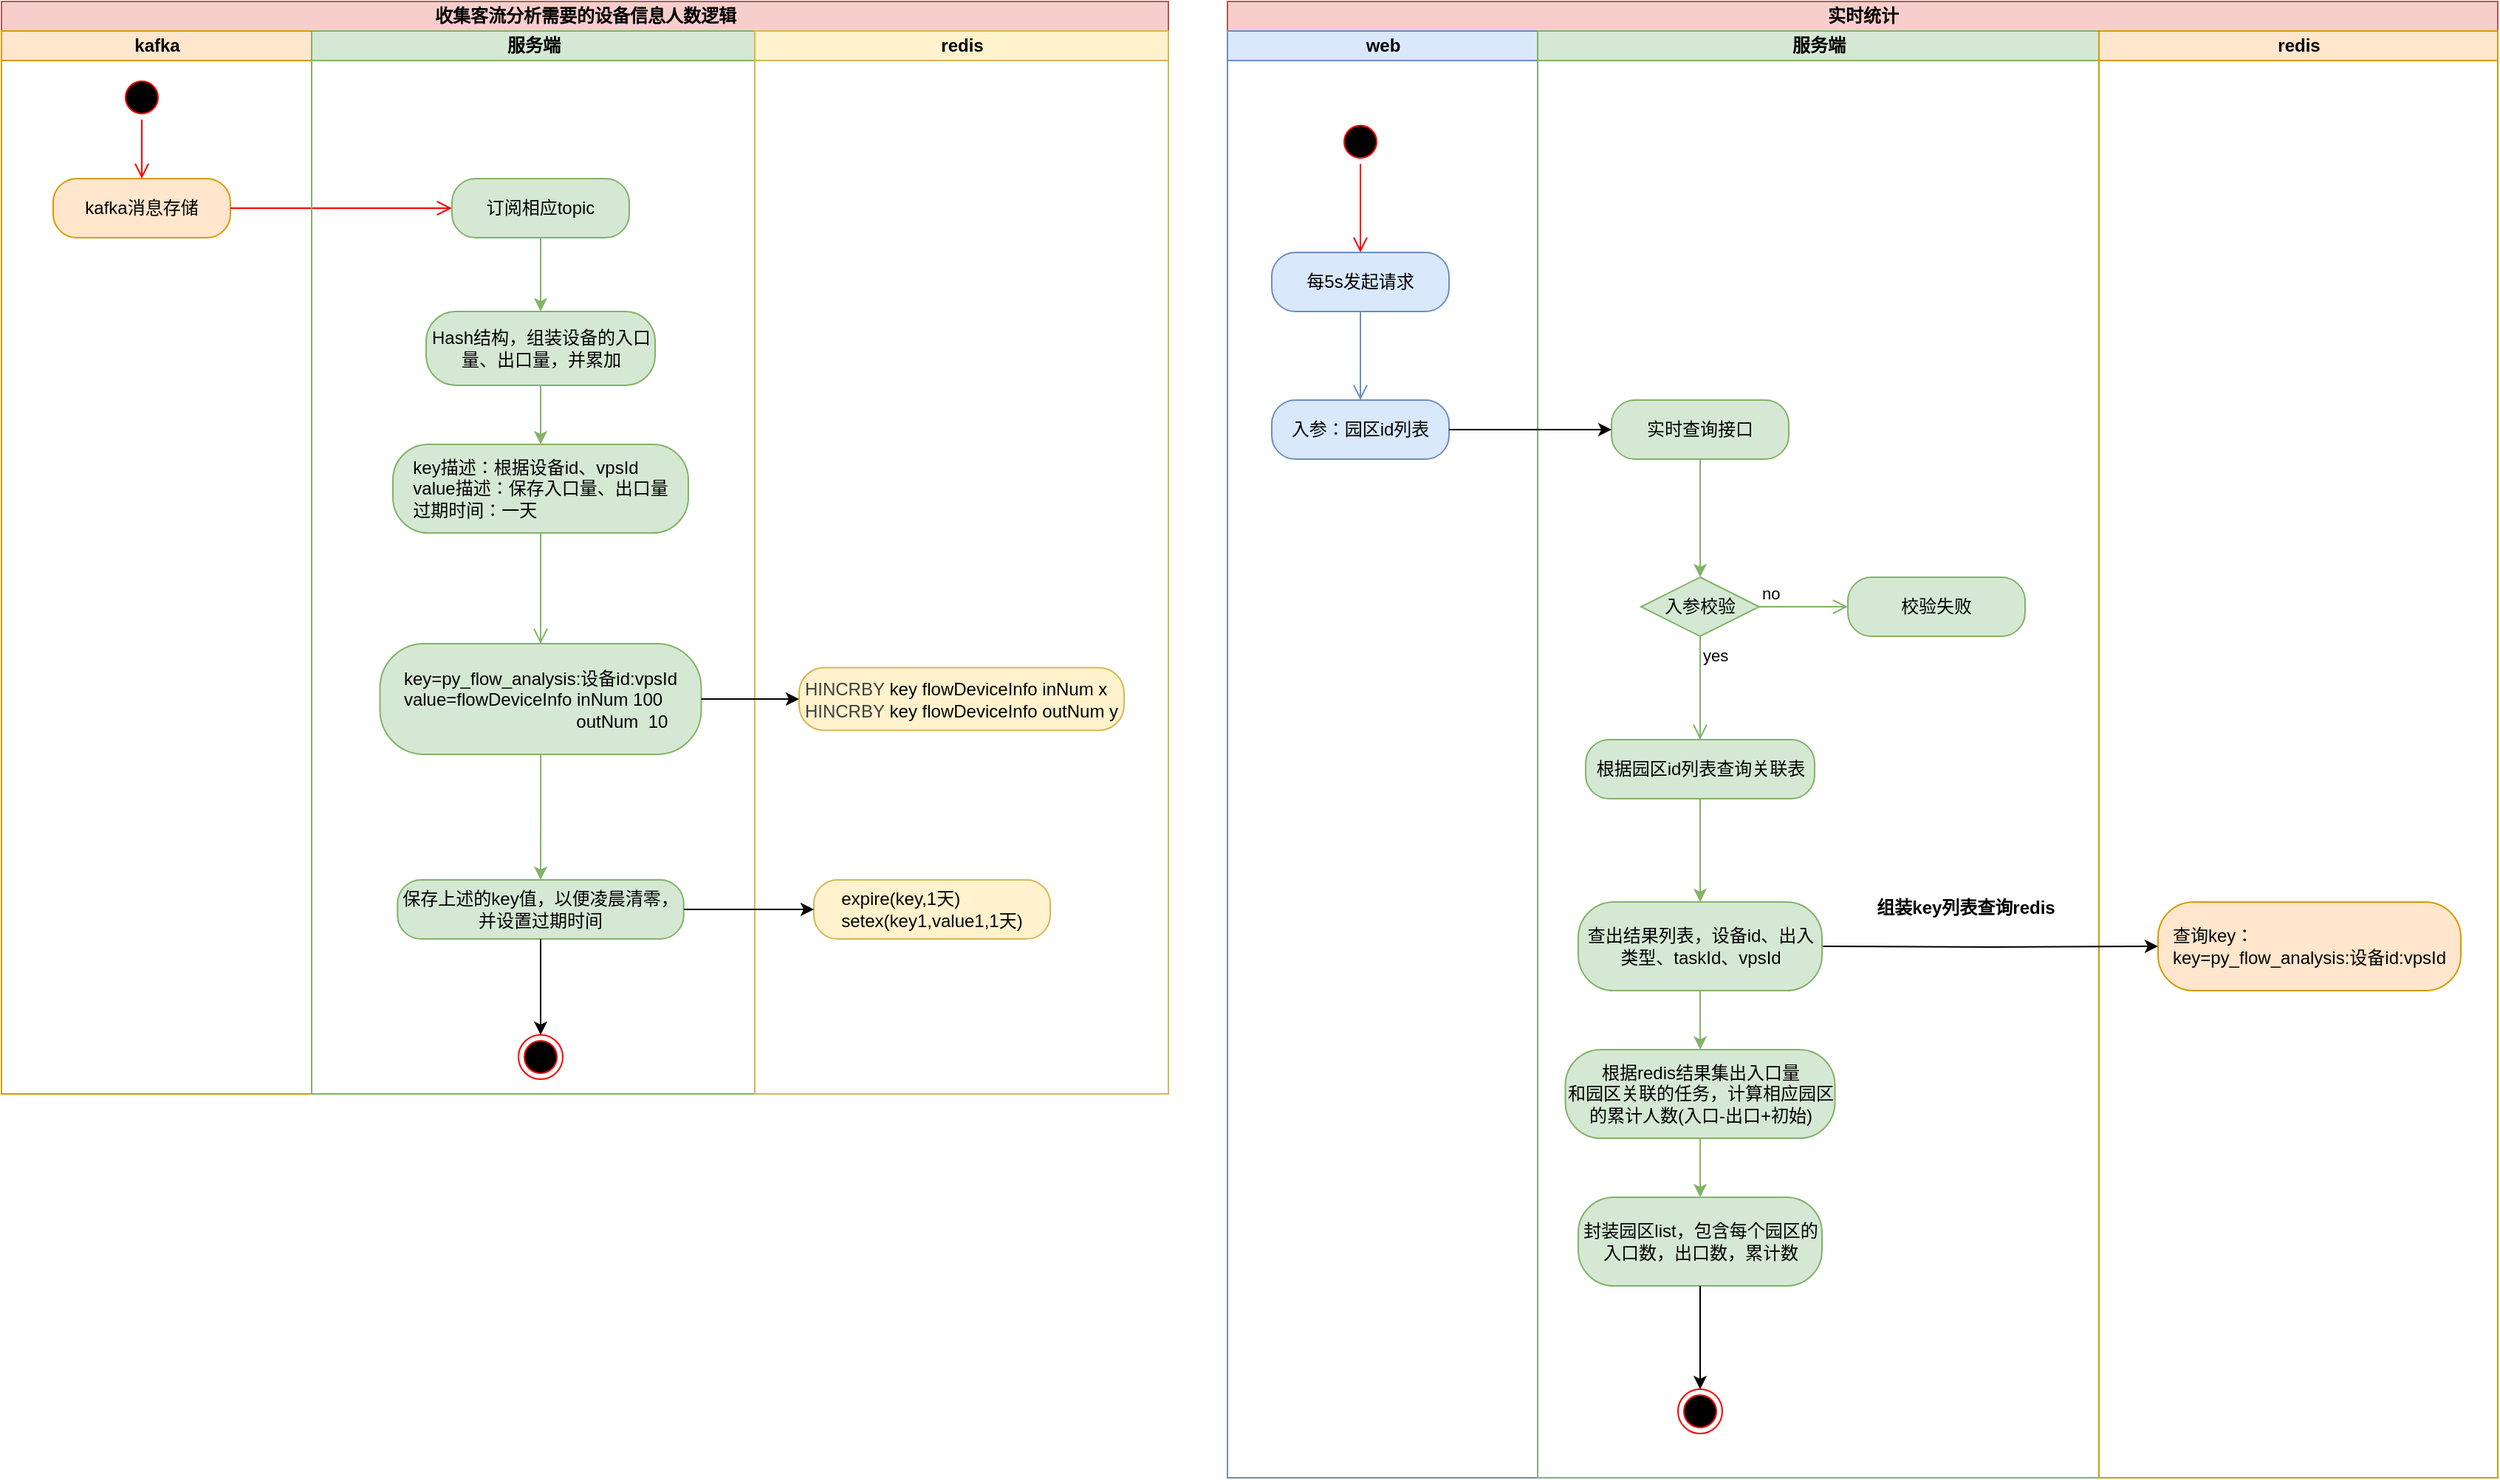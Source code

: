 <mxfile version="14.6.1" type="github">
  <diagram id="qJl6L_b8eQOdMOk2-5cf" name="Page-1">
    <mxGraphModel dx="2692" dy="547" grid="1" gridSize="10" guides="1" tooltips="1" connect="1" arrows="1" fold="1" page="1" pageScale="1" pageWidth="827" pageHeight="1169" math="0" shadow="0">
      <root>
        <mxCell id="0" />
        <mxCell id="1" parent="0" />
        <mxCell id="-hgWHhxbQMnMu8cg0Kyq-1" value="实时统计" style="swimlane;html=1;childLayout=stackLayout;resizeParent=1;resizeParentMax=0;startSize=20;fillColor=#f8cecc;strokeColor=#b85450;" parent="1" vertex="1">
          <mxGeometry x="-170" y="40" width="860" height="1000" as="geometry" />
        </mxCell>
        <mxCell id="-hgWHhxbQMnMu8cg0Kyq-2" value="web" style="swimlane;html=1;startSize=20;fillColor=#dae8fc;strokeColor=#6c8ebf;" parent="-hgWHhxbQMnMu8cg0Kyq-1" vertex="1">
          <mxGeometry y="20" width="210" height="980" as="geometry" />
        </mxCell>
        <mxCell id="-hgWHhxbQMnMu8cg0Kyq-5" value="" style="ellipse;html=1;shape=startState;fillColor=#000000;strokeColor=#ff0000;" parent="-hgWHhxbQMnMu8cg0Kyq-2" vertex="1">
          <mxGeometry x="75" y="60" width="30" height="30" as="geometry" />
        </mxCell>
        <mxCell id="-hgWHhxbQMnMu8cg0Kyq-6" value="" style="edgeStyle=orthogonalEdgeStyle;html=1;verticalAlign=bottom;endArrow=open;endSize=8;strokeColor=#ff0000;" parent="-hgWHhxbQMnMu8cg0Kyq-2" source="-hgWHhxbQMnMu8cg0Kyq-5" edge="1">
          <mxGeometry relative="1" as="geometry">
            <mxPoint x="90" y="150" as="targetPoint" />
          </mxGeometry>
        </mxCell>
        <mxCell id="-hgWHhxbQMnMu8cg0Kyq-8" value="每5s发起请求" style="rounded=1;whiteSpace=wrap;html=1;arcSize=40;fillColor=#dae8fc;strokeColor=#6c8ebf;" parent="-hgWHhxbQMnMu8cg0Kyq-2" vertex="1">
          <mxGeometry x="30" y="150" width="120" height="40" as="geometry" />
        </mxCell>
        <mxCell id="-hgWHhxbQMnMu8cg0Kyq-10" value="入参：园区id列表" style="rounded=1;whiteSpace=wrap;html=1;arcSize=40;fillColor=#dae8fc;strokeColor=#6c8ebf;" parent="-hgWHhxbQMnMu8cg0Kyq-2" vertex="1">
          <mxGeometry x="30.0" y="250.0" width="120" height="40" as="geometry" />
        </mxCell>
        <mxCell id="-hgWHhxbQMnMu8cg0Kyq-9" value="" style="edgeStyle=orthogonalEdgeStyle;html=1;verticalAlign=bottom;endArrow=open;endSize=8;strokeColor=#6c8ebf;fillColor=#dae8fc;" parent="-hgWHhxbQMnMu8cg0Kyq-2" source="-hgWHhxbQMnMu8cg0Kyq-8" target="-hgWHhxbQMnMu8cg0Kyq-10" edge="1">
          <mxGeometry relative="1" as="geometry">
            <mxPoint x="70" y="270" as="targetPoint" />
          </mxGeometry>
        </mxCell>
        <mxCell id="-hgWHhxbQMnMu8cg0Kyq-3" value="服务端" style="swimlane;html=1;startSize=20;fillColor=#d5e8d4;strokeColor=#82b366;" parent="-hgWHhxbQMnMu8cg0Kyq-1" vertex="1">
          <mxGeometry x="210" y="20" width="380" height="980" as="geometry" />
        </mxCell>
        <mxCell id="-hgWHhxbQMnMu8cg0Kyq-21" value="实时查询接口" style="rounded=1;whiteSpace=wrap;html=1;arcSize=40;fillColor=#d5e8d4;strokeColor=#82b366;" parent="-hgWHhxbQMnMu8cg0Kyq-3" vertex="1">
          <mxGeometry x="50.0" y="250.0" width="120" height="40" as="geometry" />
        </mxCell>
        <mxCell id="-hgWHhxbQMnMu8cg0Kyq-27" value="入参校验" style="rhombus;whiteSpace=wrap;html=1;fillColor=#d5e8d4;strokeColor=#82b366;" parent="-hgWHhxbQMnMu8cg0Kyq-3" vertex="1">
          <mxGeometry x="70" y="370" width="80" height="40" as="geometry" />
        </mxCell>
        <mxCell id="-hgWHhxbQMnMu8cg0Kyq-28" value="no" style="edgeStyle=orthogonalEdgeStyle;html=1;align=left;verticalAlign=bottom;endArrow=open;endSize=8;strokeColor=#82b366;fillColor=#d5e8d4;" parent="-hgWHhxbQMnMu8cg0Kyq-3" source="-hgWHhxbQMnMu8cg0Kyq-27" edge="1">
          <mxGeometry x="-1" relative="1" as="geometry">
            <mxPoint x="210" y="390" as="targetPoint" />
          </mxGeometry>
        </mxCell>
        <mxCell id="-hgWHhxbQMnMu8cg0Kyq-29" value="yes" style="edgeStyle=orthogonalEdgeStyle;html=1;align=left;verticalAlign=top;endArrow=open;endSize=8;strokeColor=#82b366;entryX=0.5;entryY=0;entryDx=0;entryDy=0;fillColor=#d5e8d4;" parent="-hgWHhxbQMnMu8cg0Kyq-3" source="-hgWHhxbQMnMu8cg0Kyq-27" target="-hgWHhxbQMnMu8cg0Kyq-32" edge="1">
          <mxGeometry x="-1" relative="1" as="geometry">
            <mxPoint x="110" y="470" as="targetPoint" />
          </mxGeometry>
        </mxCell>
        <mxCell id="-hgWHhxbQMnMu8cg0Kyq-30" value="校验失败" style="rounded=1;whiteSpace=wrap;html=1;arcSize=40;fillColor=#d5e8d4;strokeColor=#82b366;" parent="-hgWHhxbQMnMu8cg0Kyq-3" vertex="1">
          <mxGeometry x="210" y="370" width="120" height="40" as="geometry" />
        </mxCell>
        <mxCell id="-hgWHhxbQMnMu8cg0Kyq-32" value="根据园区id列表查询关联表" style="rounded=1;whiteSpace=wrap;html=1;arcSize=40;fillColor=#d5e8d4;strokeColor=#82b366;" parent="-hgWHhxbQMnMu8cg0Kyq-3" vertex="1">
          <mxGeometry x="32.5" y="480" width="155" height="40" as="geometry" />
        </mxCell>
        <mxCell id="-hgWHhxbQMnMu8cg0Kyq-37" value="查出结果列表，设备id、出入类型、taskId、vpsId" style="rounded=1;whiteSpace=wrap;html=1;arcSize=40;fillColor=#d5e8d4;strokeColor=#82b366;" parent="-hgWHhxbQMnMu8cg0Kyq-3" vertex="1">
          <mxGeometry x="27.5" y="590" width="165" height="60" as="geometry" />
        </mxCell>
        <mxCell id="-hgWHhxbQMnMu8cg0Kyq-38" value="" style="edgeStyle=orthogonalEdgeStyle;rounded=0;orthogonalLoop=1;jettySize=auto;html=1;fillColor=#d5e8d4;strokeColor=#82b366;" parent="-hgWHhxbQMnMu8cg0Kyq-3" source="-hgWHhxbQMnMu8cg0Kyq-32" target="-hgWHhxbQMnMu8cg0Kyq-37" edge="1">
          <mxGeometry relative="1" as="geometry" />
        </mxCell>
        <mxCell id="-hgWHhxbQMnMu8cg0Kyq-92" value="组装key列表查询redis" style="text;align=center;fontStyle=1;verticalAlign=middle;spacingLeft=3;spacingRight=3;strokeColor=none;rotatable=0;points=[[0,0.5],[1,0.5]];portConstraint=eastwest;" parent="-hgWHhxbQMnMu8cg0Kyq-3" vertex="1">
          <mxGeometry x="250" y="580" width="80" height="26" as="geometry" />
        </mxCell>
        <mxCell id="-hgWHhxbQMnMu8cg0Kyq-95" value="封装园区list，包含每个园区的入口数，出口数，累计数" style="rounded=1;whiteSpace=wrap;html=1;arcSize=40;fillColor=#d5e8d4;strokeColor=#82b366;" parent="-hgWHhxbQMnMu8cg0Kyq-3" vertex="1">
          <mxGeometry x="27.5" y="790" width="165" height="60" as="geometry" />
        </mxCell>
        <mxCell id="-hgWHhxbQMnMu8cg0Kyq-99" value="" style="ellipse;html=1;shape=endState;fillColor=#000000;strokeColor=#ff0000;" parent="-hgWHhxbQMnMu8cg0Kyq-3" vertex="1">
          <mxGeometry x="95" y="920" width="30" height="30" as="geometry" />
        </mxCell>
        <mxCell id="-hgWHhxbQMnMu8cg0Kyq-4" value="redis" style="swimlane;html=1;startSize=20;fillColor=#ffe6cc;strokeColor=#d79b00;" parent="-hgWHhxbQMnMu8cg0Kyq-1" vertex="1">
          <mxGeometry x="590" y="20" width="270" height="980" as="geometry">
            <mxRectangle x="240" y="20" width="30" height="460" as="alternateBounds" />
          </mxGeometry>
        </mxCell>
        <mxCell id="-hgWHhxbQMnMu8cg0Kyq-34" value="&lt;div style=&quot;text-align: left&quot;&gt;查询key：&lt;/div&gt;&lt;span style=&quot;text-align: left&quot;&gt;key=py_flow_analysis:设备id:vpsId&lt;/span&gt;" style="rounded=1;whiteSpace=wrap;html=1;arcSize=40;fillColor=#ffe6cc;strokeColor=#d79b00;" parent="-hgWHhxbQMnMu8cg0Kyq-4" vertex="1">
          <mxGeometry x="40" y="590" width="205" height="60" as="geometry" />
        </mxCell>
        <mxCell id="-hgWHhxbQMnMu8cg0Kyq-22" value="" style="edgeStyle=orthogonalEdgeStyle;rounded=0;orthogonalLoop=1;jettySize=auto;html=1;" parent="-hgWHhxbQMnMu8cg0Kyq-1" source="-hgWHhxbQMnMu8cg0Kyq-10" target="-hgWHhxbQMnMu8cg0Kyq-21" edge="1">
          <mxGeometry relative="1" as="geometry" />
        </mxCell>
        <mxCell id="-hgWHhxbQMnMu8cg0Kyq-35" value="" style="edgeStyle=orthogonalEdgeStyle;rounded=0;orthogonalLoop=1;jettySize=auto;html=1;" parent="-hgWHhxbQMnMu8cg0Kyq-1" target="-hgWHhxbQMnMu8cg0Kyq-34" edge="1">
          <mxGeometry relative="1" as="geometry">
            <mxPoint x="403" y="640" as="sourcePoint" />
          </mxGeometry>
        </mxCell>
        <mxCell id="-hgWHhxbQMnMu8cg0Kyq-26" value="" style="edgeStyle=orthogonalEdgeStyle;rounded=0;orthogonalLoop=1;jettySize=auto;html=1;fillColor=#d5e8d4;strokeColor=#82b366;" parent="1" source="-hgWHhxbQMnMu8cg0Kyq-21" edge="1">
          <mxGeometry relative="1" as="geometry">
            <mxPoint x="150" y="430" as="targetPoint" />
          </mxGeometry>
        </mxCell>
        <mxCell id="-hgWHhxbQMnMu8cg0Kyq-43" value="收集客流分析需要的设备信息人数逻辑" style="swimlane;html=1;childLayout=stackLayout;resizeParent=1;resizeParentMax=0;startSize=20;fillColor=#f8cecc;strokeColor=#b85450;" parent="1" vertex="1">
          <mxGeometry x="-1000" y="40" width="790" height="740" as="geometry" />
        </mxCell>
        <mxCell id="-hgWHhxbQMnMu8cg0Kyq-50" value="kafka" style="swimlane;html=1;startSize=20;fillColor=#ffe6cc;strokeColor=#d79b00;" parent="-hgWHhxbQMnMu8cg0Kyq-43" vertex="1">
          <mxGeometry y="20" width="210" height="720" as="geometry" />
        </mxCell>
        <mxCell id="-hgWHhxbQMnMu8cg0Kyq-69" value="kafka消息存储" style="rounded=1;whiteSpace=wrap;html=1;arcSize=40;fillColor=#ffe6cc;strokeColor=#d79b00;" parent="-hgWHhxbQMnMu8cg0Kyq-50" vertex="1">
          <mxGeometry x="35" y="100" width="120" height="40" as="geometry" />
        </mxCell>
        <mxCell id="-hgWHhxbQMnMu8cg0Kyq-79" value="" style="ellipse;html=1;shape=startState;fillColor=#000000;strokeColor=#ff0000;" parent="-hgWHhxbQMnMu8cg0Kyq-50" vertex="1">
          <mxGeometry x="80" y="30" width="30" height="30" as="geometry" />
        </mxCell>
        <mxCell id="-hgWHhxbQMnMu8cg0Kyq-80" value="" style="edgeStyle=orthogonalEdgeStyle;html=1;verticalAlign=bottom;endArrow=open;endSize=8;strokeColor=#ff0000;entryX=0.5;entryY=0;entryDx=0;entryDy=0;" parent="-hgWHhxbQMnMu8cg0Kyq-50" source="-hgWHhxbQMnMu8cg0Kyq-79" target="-hgWHhxbQMnMu8cg0Kyq-69" edge="1">
          <mxGeometry relative="1" as="geometry">
            <mxPoint x="95" y="120" as="targetPoint" />
          </mxGeometry>
        </mxCell>
        <mxCell id="-hgWHhxbQMnMu8cg0Kyq-70" value="" style="edgeStyle=orthogonalEdgeStyle;html=1;verticalAlign=bottom;endArrow=open;endSize=8;strokeColor=#ff0000;" parent="-hgWHhxbQMnMu8cg0Kyq-43" source="-hgWHhxbQMnMu8cg0Kyq-69" target="-hgWHhxbQMnMu8cg0Kyq-71" edge="1">
          <mxGeometry relative="1" as="geometry">
            <mxPoint x="510" y="140" as="targetPoint" />
          </mxGeometry>
        </mxCell>
        <mxCell id="-hgWHhxbQMnMu8cg0Kyq-60" value="服务端" style="swimlane;html=1;startSize=20;fillColor=#d5e8d4;strokeColor=#82b366;" parent="-hgWHhxbQMnMu8cg0Kyq-43" vertex="1">
          <mxGeometry x="210" y="20" width="300" height="720" as="geometry">
            <mxRectangle x="240" y="20" width="30" height="460" as="alternateBounds" />
          </mxGeometry>
        </mxCell>
        <mxCell id="-hgWHhxbQMnMu8cg0Kyq-61" value="&lt;div style=&quot;text-align: left&quot;&gt;&lt;span&gt;key=py_flow_analysis:设备id:vpsId&lt;/span&gt;&lt;br&gt;&lt;/div&gt;&lt;div style=&quot;text-align: left&quot;&gt;&lt;span&gt;value=flowDeviceInfo inNum 100&lt;/span&gt;&lt;/div&gt;&lt;div style=&quot;text-align: left&quot;&gt;&lt;span&gt;&amp;nbsp; &amp;nbsp; &amp;nbsp; &amp;nbsp; &amp;nbsp; &amp;nbsp; &amp;nbsp; &amp;nbsp; &amp;nbsp; &amp;nbsp; &amp;nbsp; &amp;nbsp; &amp;nbsp; &amp;nbsp; &amp;nbsp; &amp;nbsp; &amp;nbsp; &amp;nbsp;outNum&amp;nbsp; 10&lt;br&gt;&lt;/span&gt;&lt;/div&gt;" style="rounded=1;whiteSpace=wrap;html=1;arcSize=40;fillColor=#d5e8d4;strokeColor=#82b366;" parent="-hgWHhxbQMnMu8cg0Kyq-60" vertex="1">
          <mxGeometry x="46.25" y="415" width="217.5" height="75" as="geometry" />
        </mxCell>
        <mxCell id="-hgWHhxbQMnMu8cg0Kyq-63" value="" style="edgeStyle=orthogonalEdgeStyle;html=1;verticalAlign=bottom;endArrow=open;endSize=8;strokeColor=#82b366;entryX=0.5;entryY=0;entryDx=0;entryDy=0;exitX=0.5;exitY=1;exitDx=0;exitDy=0;fillColor=#d5e8d4;" parent="-hgWHhxbQMnMu8cg0Kyq-60" source="-hgWHhxbQMnMu8cg0Kyq-74" target="-hgWHhxbQMnMu8cg0Kyq-61" edge="1">
          <mxGeometry relative="1" as="geometry">
            <mxPoint x="162.5" y="520" as="targetPoint" />
            <mxPoint x="162.5" y="490.0" as="sourcePoint" />
          </mxGeometry>
        </mxCell>
        <mxCell id="-hgWHhxbQMnMu8cg0Kyq-74" value="&lt;div style=&quot;text-align: left&quot;&gt;key描述：根据设备id、vpsId&lt;/div&gt;&lt;span&gt;&lt;div style=&quot;text-align: left&quot;&gt;value描述：保存入口量、出口量&lt;/div&gt;&lt;div style=&quot;text-align: left&quot;&gt;过期时间：一天&lt;/div&gt;&lt;/span&gt;" style="rounded=1;whiteSpace=wrap;html=1;arcSize=40;fillColor=#d5e8d4;strokeColor=#82b366;" parent="-hgWHhxbQMnMu8cg0Kyq-60" vertex="1">
          <mxGeometry x="55" y="280" width="200" height="60" as="geometry" />
        </mxCell>
        <mxCell id="-hgWHhxbQMnMu8cg0Kyq-71" value="订阅相应topic" style="rounded=1;whiteSpace=wrap;html=1;arcSize=40;fillColor=#d5e8d4;strokeColor=#82b366;" parent="-hgWHhxbQMnMu8cg0Kyq-60" vertex="1">
          <mxGeometry x="95" y="100" width="120" height="40" as="geometry" />
        </mxCell>
        <mxCell id="-hgWHhxbQMnMu8cg0Kyq-72" value="&lt;span style=&quot;text-align: left&quot;&gt;Hash结构，&lt;/span&gt;组装设备的入口量、出口量，并累加" style="rounded=1;whiteSpace=wrap;html=1;arcSize=40;fillColor=#d5e8d4;strokeColor=#82b366;" parent="-hgWHhxbQMnMu8cg0Kyq-60" vertex="1">
          <mxGeometry x="77.51" y="190" width="155" height="50" as="geometry" />
        </mxCell>
        <mxCell id="-hgWHhxbQMnMu8cg0Kyq-75" value="" style="edgeStyle=orthogonalEdgeStyle;rounded=0;orthogonalLoop=1;jettySize=auto;html=1;fillColor=#d5e8d4;strokeColor=#82b366;" parent="-hgWHhxbQMnMu8cg0Kyq-60" source="-hgWHhxbQMnMu8cg0Kyq-72" target="-hgWHhxbQMnMu8cg0Kyq-74" edge="1">
          <mxGeometry relative="1" as="geometry" />
        </mxCell>
        <mxCell id="-hgWHhxbQMnMu8cg0Kyq-73" value="" style="edgeStyle=orthogonalEdgeStyle;rounded=0;orthogonalLoop=1;jettySize=auto;html=1;fillColor=#d5e8d4;strokeColor=#82b366;" parent="-hgWHhxbQMnMu8cg0Kyq-60" source="-hgWHhxbQMnMu8cg0Kyq-71" target="-hgWHhxbQMnMu8cg0Kyq-72" edge="1">
          <mxGeometry relative="1" as="geometry" />
        </mxCell>
        <mxCell id="-hgWHhxbQMnMu8cg0Kyq-81" value="&lt;div&gt;保存上述的key值，以便凌晨清零，并设置过期时间&lt;/div&gt;" style="rounded=1;whiteSpace=wrap;html=1;arcSize=40;fillColor=#d5e8d4;strokeColor=#82b366;align=center;" parent="-hgWHhxbQMnMu8cg0Kyq-60" vertex="1">
          <mxGeometry x="58.13" y="575" width="193.75" height="40" as="geometry" />
        </mxCell>
        <mxCell id="-hgWHhxbQMnMu8cg0Kyq-82" value="" style="edgeStyle=orthogonalEdgeStyle;rounded=0;orthogonalLoop=1;jettySize=auto;html=1;fillColor=#d5e8d4;strokeColor=#82b366;" parent="-hgWHhxbQMnMu8cg0Kyq-60" source="-hgWHhxbQMnMu8cg0Kyq-61" target="-hgWHhxbQMnMu8cg0Kyq-81" edge="1">
          <mxGeometry relative="1" as="geometry" />
        </mxCell>
        <mxCell id="-hgWHhxbQMnMu8cg0Kyq-85" value="" style="ellipse;html=1;shape=endState;fillColor=#000000;strokeColor=#ff0000;" parent="-hgWHhxbQMnMu8cg0Kyq-60" vertex="1">
          <mxGeometry x="140.01" y="680" width="30" height="30" as="geometry" />
        </mxCell>
        <mxCell id="-hgWHhxbQMnMu8cg0Kyq-84" value="" style="edgeStyle=orthogonalEdgeStyle;rounded=0;orthogonalLoop=1;jettySize=auto;html=1;entryX=0.5;entryY=0;entryDx=0;entryDy=0;" parent="-hgWHhxbQMnMu8cg0Kyq-60" source="-hgWHhxbQMnMu8cg0Kyq-81" target="-hgWHhxbQMnMu8cg0Kyq-85" edge="1">
          <mxGeometry relative="1" as="geometry">
            <mxPoint x="155.005" y="690" as="targetPoint" />
          </mxGeometry>
        </mxCell>
        <mxCell id="-hgWHhxbQMnMu8cg0Kyq-64" value="redis" style="swimlane;html=1;startSize=20;fillColor=#fff2cc;strokeColor=#d6b656;" parent="-hgWHhxbQMnMu8cg0Kyq-43" vertex="1">
          <mxGeometry x="510" y="20" width="280" height="720" as="geometry">
            <mxRectangle x="240" y="20" width="30" height="460" as="alternateBounds" />
          </mxGeometry>
        </mxCell>
        <mxCell id="-hgWHhxbQMnMu8cg0Kyq-76" value="&lt;div style=&quot;text-align: left&quot;&gt;&lt;span style=&quot;color: rgb(64 , 64 , 64) ; font-family: , &amp;#34;menlo&amp;#34; , &amp;#34;monaco&amp;#34; , &amp;#34;consolas&amp;#34; , &amp;#34;liberation mono&amp;#34; , &amp;#34;courier new&amp;#34; , &amp;#34;courier&amp;#34; , monospace&quot;&gt;HINCRBY&amp;nbsp;&lt;/span&gt;key flowDeviceInfo&amp;nbsp;inNum x&lt;/div&gt;&lt;div style=&quot;text-align: left&quot;&gt;&lt;span style=&quot;color: rgb(64 , 64 , 64)&quot;&gt;HINCRBY&amp;nbsp;&lt;/span&gt;key flowDeviceInfo outNum y&lt;br&gt;&lt;/div&gt;" style="rounded=1;whiteSpace=wrap;html=1;arcSize=40;fillColor=#fff2cc;strokeColor=#d6b656;" parent="-hgWHhxbQMnMu8cg0Kyq-64" vertex="1">
          <mxGeometry x="30" y="431.25" width="220" height="42.5" as="geometry" />
        </mxCell>
        <mxCell id="-hgWHhxbQMnMu8cg0Kyq-89" value="&lt;div style=&quot;text-align: left&quot;&gt;expire(key,1天)&lt;br&gt;&lt;/div&gt;&lt;div style=&quot;text-align: left&quot;&gt;setex(key1,value1,1天)&lt;/div&gt;" style="rounded=1;whiteSpace=wrap;html=1;arcSize=40;fillColor=#fff2cc;strokeColor=#d6b656;" parent="-hgWHhxbQMnMu8cg0Kyq-64" vertex="1">
          <mxGeometry x="40" y="575" width="160" height="40" as="geometry" />
        </mxCell>
        <mxCell id="-hgWHhxbQMnMu8cg0Kyq-77" value="" style="edgeStyle=orthogonalEdgeStyle;rounded=0;orthogonalLoop=1;jettySize=auto;html=1;" parent="-hgWHhxbQMnMu8cg0Kyq-43" source="-hgWHhxbQMnMu8cg0Kyq-61" target="-hgWHhxbQMnMu8cg0Kyq-76" edge="1">
          <mxGeometry relative="1" as="geometry" />
        </mxCell>
        <mxCell id="-hgWHhxbQMnMu8cg0Kyq-87" value="" style="edgeStyle=orthogonalEdgeStyle;rounded=0;orthogonalLoop=1;jettySize=auto;html=1;entryX=0;entryY=0.5;entryDx=0;entryDy=0;exitX=1;exitY=0.5;exitDx=0;exitDy=0;" parent="-hgWHhxbQMnMu8cg0Kyq-43" source="-hgWHhxbQMnMu8cg0Kyq-81" target="-hgWHhxbQMnMu8cg0Kyq-89" edge="1">
          <mxGeometry relative="1" as="geometry">
            <mxPoint x="462" y="610" as="sourcePoint" />
            <mxPoint x="550" y="615" as="targetPoint" />
          </mxGeometry>
        </mxCell>
        <mxCell id="-hgWHhxbQMnMu8cg0Kyq-96" value="" style="edgeStyle=orthogonalEdgeStyle;rounded=0;orthogonalLoop=1;jettySize=auto;html=1;fillColor=#d5e8d4;strokeColor=#82b366;" parent="1" source="-hgWHhxbQMnMu8cg0Kyq-93" target="-hgWHhxbQMnMu8cg0Kyq-95" edge="1">
          <mxGeometry relative="1" as="geometry" />
        </mxCell>
        <mxCell id="-hgWHhxbQMnMu8cg0Kyq-93" value="根据redis结果集出入口量&lt;br&gt;和园区关联的任务，计算相应园区的累计人数(入口-出口+初始)" style="rounded=1;whiteSpace=wrap;html=1;arcSize=40;fillColor=#d5e8d4;strokeColor=#82b366;" parent="1" vertex="1">
          <mxGeometry x="58.75" y="750" width="182.5" height="60" as="geometry" />
        </mxCell>
        <mxCell id="-hgWHhxbQMnMu8cg0Kyq-94" value="" style="edgeStyle=orthogonalEdgeStyle;rounded=0;orthogonalLoop=1;jettySize=auto;html=1;fillColor=#d5e8d4;strokeColor=#82b366;" parent="1" source="-hgWHhxbQMnMu8cg0Kyq-37" target="-hgWHhxbQMnMu8cg0Kyq-93" edge="1">
          <mxGeometry relative="1" as="geometry" />
        </mxCell>
        <mxCell id="-hgWHhxbQMnMu8cg0Kyq-98" value="" style="edgeStyle=orthogonalEdgeStyle;rounded=0;orthogonalLoop=1;jettySize=auto;html=1;" parent="1" source="-hgWHhxbQMnMu8cg0Kyq-95" edge="1">
          <mxGeometry relative="1" as="geometry">
            <mxPoint x="150" y="980" as="targetPoint" />
          </mxGeometry>
        </mxCell>
      </root>
    </mxGraphModel>
  </diagram>
</mxfile>

